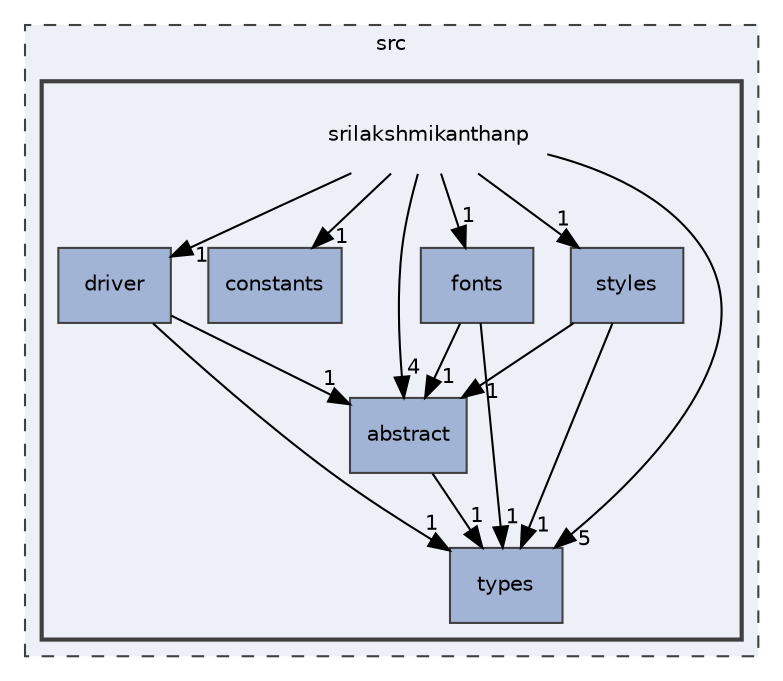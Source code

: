 digraph "D:/source/srilakshmikanthanp/libfiglet/src/srilakshmikanthanp"
{
 // LATEX_PDF_SIZE
  edge [fontname="Helvetica",fontsize="10",labelfontname="Helvetica",labelfontsize="10"];
  node [fontname="Helvetica",fontsize="10",shape=record];
  compound=true
  subgraph clusterdir_68267d1309a1af8e8297ef4c3efbcdba {
    graph [ bgcolor="#edf0f7", pencolor="grey25", style="filled,dashed,", label="src", fontname="Helvetica", fontsize="10", URL="dir_68267d1309a1af8e8297ef4c3efbcdba.html"]
  subgraph clusterdir_93f0c05ce9d266791f30f3a707625e27 {
    graph [ bgcolor="#edf0f7", pencolor="grey25", style="filled,bold,", label="", fontname="Helvetica", fontsize="10", URL="dir_93f0c05ce9d266791f30f3a707625e27.html"]
    dir_93f0c05ce9d266791f30f3a707625e27 [shape=plaintext, label="srilakshmikanthanp"];
  dir_808d01e0e6d7653322f2e957f0548f91 [shape=box, label="abstract", style="filled,", fillcolor="#a2b4d6", color="grey25", URL="dir_808d01e0e6d7653322f2e957f0548f91.html"];
  dir_0b875027c68538d25af766e192f2c5f8 [shape=box, label="constants", style="filled,", fillcolor="#a2b4d6", color="grey25", URL="dir_0b875027c68538d25af766e192f2c5f8.html"];
  dir_b6964a6d663be34873fa2c8556c9c521 [shape=box, label="driver", style="filled,", fillcolor="#a2b4d6", color="grey25", URL="dir_b6964a6d663be34873fa2c8556c9c521.html"];
  dir_53f94492b28f57e543438fac533f0c12 [shape=box, label="fonts", style="filled,", fillcolor="#a2b4d6", color="grey25", URL="dir_53f94492b28f57e543438fac533f0c12.html"];
  dir_cd05fae38db9cb251f120cb5c7f8ce5e [shape=box, label="styles", style="filled,", fillcolor="#a2b4d6", color="grey25", URL="dir_cd05fae38db9cb251f120cb5c7f8ce5e.html"];
  dir_e8fe6b248cc7ea74d1bc4678d5a547cd [shape=box, label="types", style="filled,", fillcolor="#a2b4d6", color="grey25", URL="dir_e8fe6b248cc7ea74d1bc4678d5a547cd.html"];
  }
  }
  dir_93f0c05ce9d266791f30f3a707625e27->dir_0b875027c68538d25af766e192f2c5f8 [headlabel="1", labeldistance=1.5 headhref="dir_000005_000001.html"];
  dir_93f0c05ce9d266791f30f3a707625e27->dir_53f94492b28f57e543438fac533f0c12 [headlabel="1", labeldistance=1.5 headhref="dir_000005_000003.html"];
  dir_93f0c05ce9d266791f30f3a707625e27->dir_808d01e0e6d7653322f2e957f0548f91 [headlabel="4", labeldistance=1.5 headhref="dir_000005_000000.html"];
  dir_93f0c05ce9d266791f30f3a707625e27->dir_b6964a6d663be34873fa2c8556c9c521 [headlabel="1", labeldistance=1.5 headhref="dir_000005_000002.html"];
  dir_93f0c05ce9d266791f30f3a707625e27->dir_cd05fae38db9cb251f120cb5c7f8ce5e [headlabel="1", labeldistance=1.5 headhref="dir_000005_000006.html"];
  dir_93f0c05ce9d266791f30f3a707625e27->dir_e8fe6b248cc7ea74d1bc4678d5a547cd [headlabel="5", labeldistance=1.5 headhref="dir_000005_000007.html"];
  dir_808d01e0e6d7653322f2e957f0548f91->dir_e8fe6b248cc7ea74d1bc4678d5a547cd [headlabel="1", labeldistance=1.5 headhref="dir_000000_000007.html"];
  dir_b6964a6d663be34873fa2c8556c9c521->dir_808d01e0e6d7653322f2e957f0548f91 [headlabel="1", labeldistance=1.5 headhref="dir_000002_000000.html"];
  dir_b6964a6d663be34873fa2c8556c9c521->dir_e8fe6b248cc7ea74d1bc4678d5a547cd [headlabel="1", labeldistance=1.5 headhref="dir_000002_000007.html"];
  dir_53f94492b28f57e543438fac533f0c12->dir_808d01e0e6d7653322f2e957f0548f91 [headlabel="1", labeldistance=1.5 headhref="dir_000003_000000.html"];
  dir_53f94492b28f57e543438fac533f0c12->dir_e8fe6b248cc7ea74d1bc4678d5a547cd [headlabel="1", labeldistance=1.5 headhref="dir_000003_000007.html"];
  dir_cd05fae38db9cb251f120cb5c7f8ce5e->dir_808d01e0e6d7653322f2e957f0548f91 [headlabel="1", labeldistance=1.5 headhref="dir_000006_000000.html"];
  dir_cd05fae38db9cb251f120cb5c7f8ce5e->dir_e8fe6b248cc7ea74d1bc4678d5a547cd [headlabel="1", labeldistance=1.5 headhref="dir_000006_000007.html"];
}
